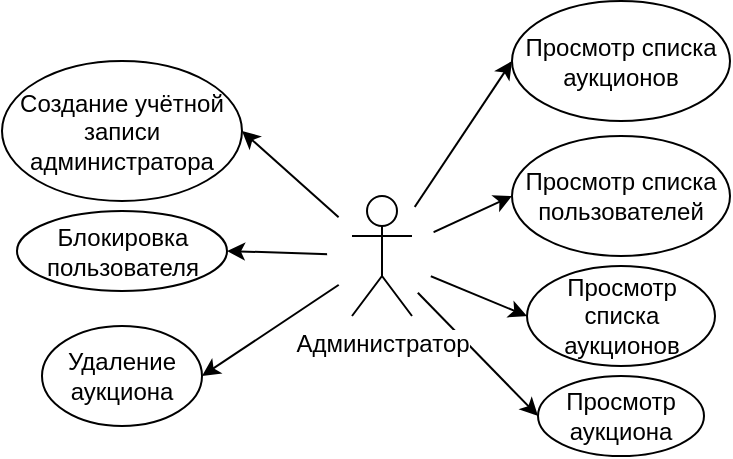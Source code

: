 <mxfile version="10.7.3" type="github"><diagram id="MuA_5H80qdO6EgBXpFno" name="Page-1"><mxGraphModel dx="473" dy="398" grid="1" gridSize="10" guides="1" tooltips="1" connect="1" arrows="1" fold="1" page="1" pageScale="1" pageWidth="827" pageHeight="1169" math="0" shadow="0"><root><mxCell id="0"/><mxCell id="1" parent="0"/><mxCell id="9DZFgIf5nLFqDp_rkj1O-4" value="" style="endArrow=classic;html=1;entryX=0;entryY=0.5;entryDx=0;entryDy=0;exitX=0.5;exitY=0.5;exitDx=0;exitDy=0;exitPerimeter=0;" edge="1" parent="1" source="zWhEdO3IetiwuGYiGK8Z-16" target="9DZFgIf5nLFqDp_rkj1O-2"><mxGeometry width="50" height="50" relative="1" as="geometry"><mxPoint x="302.595" y="167.357" as="sourcePoint"/><mxPoint x="367.357" y="70.214" as="targetPoint"/></mxGeometry></mxCell><mxCell id="9DZFgIf5nLFqDp_rkj1O-3" value="" style="endArrow=classic;html=1;entryX=0;entryY=0.5;entryDx=0;entryDy=0;exitX=0.5;exitY=0.5;exitDx=0;exitDy=0;exitPerimeter=0;" edge="1" parent="1" source="zWhEdO3IetiwuGYiGK8Z-16" target="9DZFgIf5nLFqDp_rkj1O-1"><mxGeometry width="50" height="50" relative="1" as="geometry"><mxPoint x="330.095" y="202.357" as="sourcePoint"/><mxPoint x="394.857" y="172.357" as="targetPoint"/></mxGeometry></mxCell><mxCell id="zWhEdO3IetiwuGYiGK8Z-1" value="" style="endArrow=classic;html=1;entryX=1;entryY=0.5;entryDx=0;entryDy=0;exitX=0.5;exitY=0.5;exitDx=0;exitDy=0;exitPerimeter=0;" parent="1" source="zWhEdO3IetiwuGYiGK8Z-16" target="zWhEdO3IetiwuGYiGK8Z-12" edge="1"><mxGeometry width="50" height="50" relative="1" as="geometry"><mxPoint x="290" y="390" as="sourcePoint"/><mxPoint x="340" y="340" as="targetPoint"/></mxGeometry></mxCell><mxCell id="zWhEdO3IetiwuGYiGK8Z-2" value="" style="endArrow=classic;html=1;entryX=1;entryY=0.5;entryDx=0;entryDy=0;exitX=0.5;exitY=0.5;exitDx=0;exitDy=0;exitPerimeter=0;" parent="1" source="zWhEdO3IetiwuGYiGK8Z-16" target="zWhEdO3IetiwuGYiGK8Z-13" edge="1"><mxGeometry width="50" height="50" relative="1" as="geometry"><mxPoint x="310" y="390" as="sourcePoint"/><mxPoint x="360" y="340" as="targetPoint"/></mxGeometry></mxCell><mxCell id="zWhEdO3IetiwuGYiGK8Z-3" value="" style="endArrow=classic;html=1;entryX=1;entryY=0.5;entryDx=0;entryDy=0;exitX=0.5;exitY=0.5;exitDx=0;exitDy=0;exitPerimeter=0;" parent="1" source="zWhEdO3IetiwuGYiGK8Z-16" target="zWhEdO3IetiwuGYiGK8Z-14" edge="1"><mxGeometry width="50" height="50" relative="1" as="geometry"><mxPoint x="330" y="410" as="sourcePoint"/><mxPoint x="380" y="360" as="targetPoint"/></mxGeometry></mxCell><mxCell id="zWhEdO3IetiwuGYiGK8Z-5" value="" style="endArrow=classic;html=1;entryX=0;entryY=0.5;entryDx=0;entryDy=0;exitX=0.5;exitY=0.5;exitDx=0;exitDy=0;exitPerimeter=0;" parent="1" source="zWhEdO3IetiwuGYiGK8Z-16" target="zWhEdO3IetiwuGYiGK8Z-10" edge="1"><mxGeometry width="50" height="50" relative="1" as="geometry"><mxPoint x="340" y="450" as="sourcePoint"/><mxPoint x="390" y="400" as="targetPoint"/></mxGeometry></mxCell><mxCell id="zWhEdO3IetiwuGYiGK8Z-7" value="" style="endArrow=classic;html=1;entryX=0;entryY=0.5;entryDx=0;entryDy=0;exitX=0.5;exitY=0.5;exitDx=0;exitDy=0;exitPerimeter=0;" parent="1" source="zWhEdO3IetiwuGYiGK8Z-16" target="zWhEdO3IetiwuGYiGK8Z-15" edge="1"><mxGeometry width="50" height="50" relative="1" as="geometry"><mxPoint x="440" y="430" as="sourcePoint"/><mxPoint x="490" y="380" as="targetPoint"/></mxGeometry></mxCell><mxCell id="zWhEdO3IetiwuGYiGK8Z-8" value="" style="ellipse;whiteSpace=wrap;html=1;aspect=fixed;strokeColor=none;" parent="1" vertex="1"><mxGeometry x="307.5" y="225" width="55" height="55" as="geometry"/></mxCell><mxCell id="zWhEdO3IetiwuGYiGK8Z-10" value="Просмотр списка пользователей&lt;br&gt;" style="ellipse;whiteSpace=wrap;html=1;" parent="1" vertex="1"><mxGeometry x="400" y="195" width="109" height="60" as="geometry"/></mxCell><mxCell id="zWhEdO3IetiwuGYiGK8Z-12" value="Создание учётной записи&lt;br&gt;администратора&lt;br&gt;" style="ellipse;whiteSpace=wrap;html=1;" parent="1" vertex="1"><mxGeometry x="145" y="157.5" width="120" height="70" as="geometry"/></mxCell><mxCell id="zWhEdO3IetiwuGYiGK8Z-13" value="Блокировка пользователя" style="ellipse;whiteSpace=wrap;html=1;" parent="1" vertex="1"><mxGeometry x="152.5" y="232.5" width="105" height="40" as="geometry"/></mxCell><mxCell id="zWhEdO3IetiwuGYiGK8Z-14" value="Удаление аукциона" style="ellipse;whiteSpace=wrap;html=1;" parent="1" vertex="1"><mxGeometry x="165" y="290" width="80" height="50" as="geometry"/></mxCell><mxCell id="zWhEdO3IetiwuGYiGK8Z-15" value="Просмотр списка аукционов" style="ellipse;whiteSpace=wrap;html=1;" parent="1" vertex="1"><mxGeometry x="407.5" y="260" width="94" height="50" as="geometry"/></mxCell><mxCell id="zWhEdO3IetiwuGYiGK8Z-16" value="Администратор" style="shape=umlActor;verticalLabelPosition=bottom;labelBackgroundColor=#ffffff;verticalAlign=top;html=1;outlineConnect=0;" parent="1" vertex="1"><mxGeometry x="320" y="225" width="30" height="60" as="geometry"/></mxCell><mxCell id="9DZFgIf5nLFqDp_rkj1O-1" value="Просмотр списка аукционов&lt;br&gt;" style="ellipse;whiteSpace=wrap;html=1;" vertex="1" parent="1"><mxGeometry x="400" y="127.5" width="109" height="60" as="geometry"/></mxCell><mxCell id="9DZFgIf5nLFqDp_rkj1O-2" value="Просмотр аукциона&lt;br&gt;" style="ellipse;whiteSpace=wrap;html=1;" vertex="1" parent="1"><mxGeometry x="413" y="315" width="83" height="40" as="geometry"/></mxCell></root></mxGraphModel></diagram></mxfile>